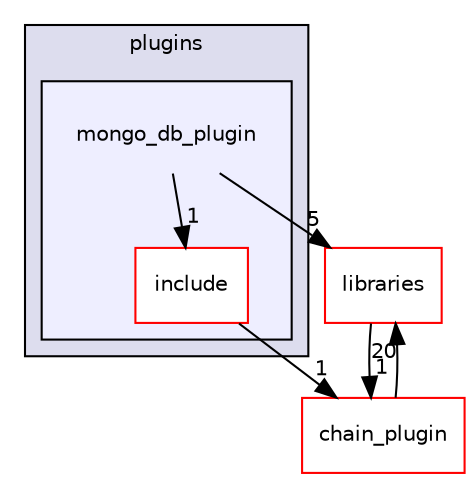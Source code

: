 digraph "plugins/mongo_db_plugin" {
  compound=true
  node [ fontsize="10", fontname="Helvetica"];
  edge [ labelfontsize="10", labelfontname="Helvetica"];
  subgraph clusterdir_38c8d24aef3972a7f87b834274e76e31 {
    graph [ bgcolor="#ddddee", pencolor="black", label="plugins" fontname="Helvetica", fontsize="10", URL="dir_38c8d24aef3972a7f87b834274e76e31.html"]
  subgraph clusterdir_7591cb2440123c815093a736d8b1f4ad {
    graph [ bgcolor="#eeeeff", pencolor="black", label="" URL="dir_7591cb2440123c815093a736d8b1f4ad.html"];
    dir_7591cb2440123c815093a736d8b1f4ad [shape=plaintext label="mongo_db_plugin"];
    dir_2b0a927a9e942619d61bc41760b373fa [shape=box label="include" color="red" fillcolor="white" style="filled" URL="dir_2b0a927a9e942619d61bc41760b373fa.html"];
  }
  }
  dir_602e6d607ea05a3811091b067ebfa4ac [shape=box label="chain_plugin" fillcolor="white" style="filled" color="red" URL="dir_602e6d607ea05a3811091b067ebfa4ac.html"];
  dir_bc0718b08fb2015b8e59c47b2805f60c [shape=box label="libraries" fillcolor="white" style="filled" color="red" URL="dir_bc0718b08fb2015b8e59c47b2805f60c.html"];
  dir_7591cb2440123c815093a736d8b1f4ad->dir_2b0a927a9e942619d61bc41760b373fa [headlabel="1", labeldistance=1.5 headhref="dir_001860_001861.html"];
  dir_7591cb2440123c815093a736d8b1f4ad->dir_bc0718b08fb2015b8e59c47b2805f60c [headlabel="5", labeldistance=1.5 headhref="dir_001860_000004.html"];
  dir_2b0a927a9e942619d61bc41760b373fa->dir_602e6d607ea05a3811091b067ebfa4ac [headlabel="1", labeldistance=1.5 headhref="dir_001861_001848.html"];
  dir_602e6d607ea05a3811091b067ebfa4ac->dir_bc0718b08fb2015b8e59c47b2805f60c [headlabel="20", labeldistance=1.5 headhref="dir_001848_000004.html"];
  dir_bc0718b08fb2015b8e59c47b2805f60c->dir_602e6d607ea05a3811091b067ebfa4ac [headlabel="1", labeldistance=1.5 headhref="dir_000004_001848.html"];
}
